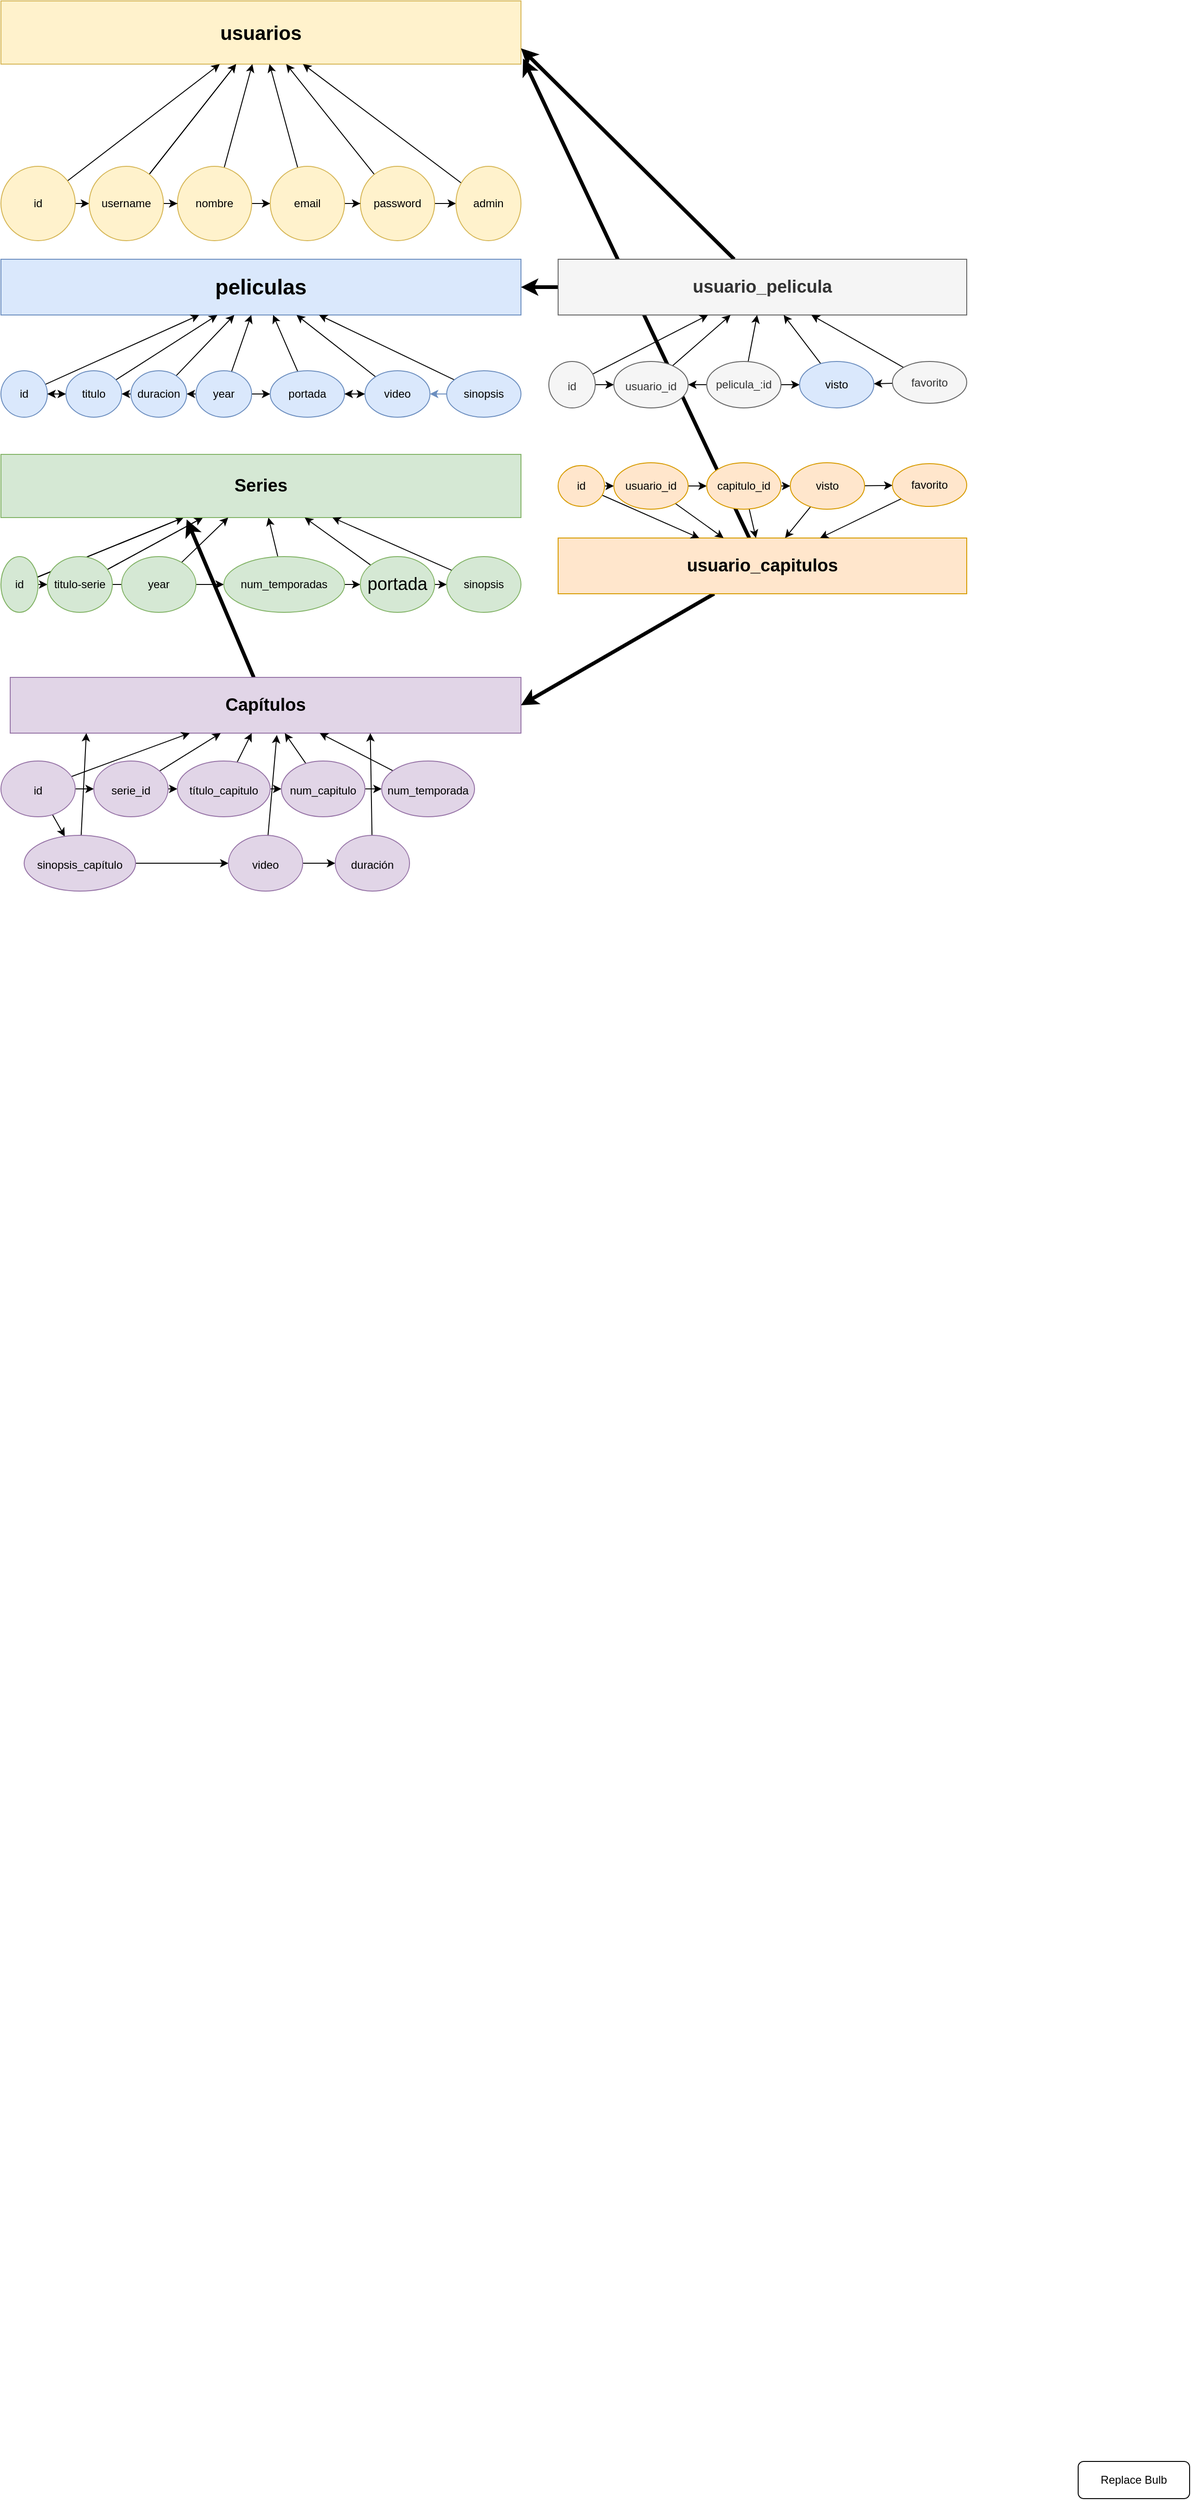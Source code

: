 <mxfile>
    <diagram id="C5RBs43oDa-KdzZeNtuy" name="Page-1">
        <mxGraphModel dx="2310" dy="2857" grid="1" gridSize="10" guides="1" tooltips="1" connect="1" arrows="1" fold="1" page="1" pageScale="1" pageWidth="827" pageHeight="1169" math="0" shadow="0">
            <root>
                <mxCell id="WIyWlLk6GJQsqaUBKTNV-0"/>
                <mxCell id="WIyWlLk6GJQsqaUBKTNV-1" parent="WIyWlLk6GJQsqaUBKTNV-0"/>
                <mxCell id="WIyWlLk6GJQsqaUBKTNV-12" value="Replace Bulb" style="rounded=1;whiteSpace=wrap;html=1;fontSize=12;glass=0;strokeWidth=1;shadow=0;" parent="WIyWlLk6GJQsqaUBKTNV-1" vertex="1">
                    <mxGeometry x="320" y="310" width="120" height="40" as="geometry"/>
                </mxCell>
                <mxCell id="0" value="&lt;font style=&quot;font-size: 21px;&quot;&gt;&lt;b&gt;usuarios&lt;/b&gt;&lt;/font&gt;" style="whiteSpace=wrap;html=1;fillColor=#fff2cc;strokeColor=#d6b656;" parent="WIyWlLk6GJQsqaUBKTNV-1" vertex="1">
                    <mxGeometry x="-840" y="-2338" width="560" height="68" as="geometry"/>
                </mxCell>
                <mxCell id="3" value="" style="edgeStyle=none;html=1;" parent="WIyWlLk6GJQsqaUBKTNV-1" source="1" target="2" edge="1">
                    <mxGeometry relative="1" as="geometry"/>
                </mxCell>
                <mxCell id="13" value="" style="edgeStyle=none;html=1;" parent="WIyWlLk6GJQsqaUBKTNV-1" source="1" target="0" edge="1">
                    <mxGeometry relative="1" as="geometry"/>
                </mxCell>
                <mxCell id="1" value="id" style="ellipse;whiteSpace=wrap;html=1;fillColor=#fff2cc;strokeColor=#d6b656;" parent="WIyWlLk6GJQsqaUBKTNV-1" vertex="1">
                    <mxGeometry x="-840" y="-2160" width="80" height="80" as="geometry"/>
                </mxCell>
                <mxCell id="5" value="" style="edgeStyle=none;html=1;" parent="WIyWlLk6GJQsqaUBKTNV-1" source="2" target="4" edge="1">
                    <mxGeometry relative="1" as="geometry"/>
                </mxCell>
                <mxCell id="14" value="" style="edgeStyle=none;html=1;" parent="WIyWlLk6GJQsqaUBKTNV-1" source="2" target="0" edge="1">
                    <mxGeometry relative="1" as="geometry"/>
                </mxCell>
                <mxCell id="7" value="" style="edgeStyle=none;html=1;" parent="WIyWlLk6GJQsqaUBKTNV-1" source="4" target="6" edge="1">
                    <mxGeometry relative="1" as="geometry"/>
                </mxCell>
                <mxCell id="17" value="" style="edgeStyle=none;html=1;" parent="WIyWlLk6GJQsqaUBKTNV-1" source="4" target="0" edge="1">
                    <mxGeometry relative="1" as="geometry"/>
                </mxCell>
                <mxCell id="16" value="" style="edgeStyle=none;html=1;" parent="WIyWlLk6GJQsqaUBKTNV-1" source="6" target="15" edge="1">
                    <mxGeometry relative="1" as="geometry"/>
                </mxCell>
                <mxCell id="18" value="" style="edgeStyle=none;html=1;startArrow=none;" parent="WIyWlLk6GJQsqaUBKTNV-1" source="2" target="0" edge="1">
                    <mxGeometry relative="1" as="geometry"/>
                </mxCell>
                <mxCell id="75" value="" style="edgeStyle=none;html=1;" parent="WIyWlLk6GJQsqaUBKTNV-1" source="6" target="0" edge="1">
                    <mxGeometry relative="1" as="geometry"/>
                </mxCell>
                <mxCell id="6" value="password" style="ellipse;whiteSpace=wrap;html=1;fillColor=#fff2cc;strokeColor=#d6b656;" parent="WIyWlLk6GJQsqaUBKTNV-1" vertex="1">
                    <mxGeometry x="-453" y="-2160" width="80" height="80" as="geometry"/>
                </mxCell>
                <mxCell id="19" value="" style="edgeStyle=none;html=1;" parent="WIyWlLk6GJQsqaUBKTNV-1" source="15" target="0" edge="1">
                    <mxGeometry relative="1" as="geometry"/>
                </mxCell>
                <mxCell id="15" value="admin" style="ellipse;whiteSpace=wrap;html=1;fillColor=#fff2cc;strokeColor=#d6b656;" parent="WIyWlLk6GJQsqaUBKTNV-1" vertex="1">
                    <mxGeometry x="-350" y="-2160" width="70" height="80" as="geometry"/>
                </mxCell>
                <mxCell id="23" value="" style="edgeStyle=none;html=1;" parent="WIyWlLk6GJQsqaUBKTNV-1" source="21" target="22" edge="1">
                    <mxGeometry relative="1" as="geometry"/>
                </mxCell>
                <mxCell id="33" value="" style="edgeStyle=none;html=1;" parent="WIyWlLk6GJQsqaUBKTNV-1" source="21" target="32" edge="1">
                    <mxGeometry relative="1" as="geometry"/>
                </mxCell>
                <mxCell id="68" value="" style="edgeStyle=none;html=1;fontSize=19;" parent="WIyWlLk6GJQsqaUBKTNV-1" source="21" target="32" edge="1">
                    <mxGeometry relative="1" as="geometry"/>
                </mxCell>
                <mxCell id="81" value="" style="edgeStyle=none;html=1;" parent="WIyWlLk6GJQsqaUBKTNV-1" source="21" target="32" edge="1">
                    <mxGeometry relative="1" as="geometry"/>
                </mxCell>
                <mxCell id="21" value="id" style="ellipse;whiteSpace=wrap;html=1;fillColor=#d5e8d4;strokeColor=#82b366;" parent="WIyWlLk6GJQsqaUBKTNV-1" vertex="1">
                    <mxGeometry x="-840" y="-1740" width="40" height="60" as="geometry"/>
                </mxCell>
                <mxCell id="25" value="" style="edgeStyle=none;html=1;" parent="WIyWlLk6GJQsqaUBKTNV-1" source="22" target="24" edge="1">
                    <mxGeometry relative="1" as="geometry"/>
                </mxCell>
                <mxCell id="34" value="" style="edgeStyle=none;html=1;" parent="WIyWlLk6GJQsqaUBKTNV-1" source="22" target="32" edge="1">
                    <mxGeometry relative="1" as="geometry"/>
                </mxCell>
                <mxCell id="35" value="" style="edgeStyle=none;html=1;" parent="WIyWlLk6GJQsqaUBKTNV-1" source="24" target="32" edge="1">
                    <mxGeometry relative="1" as="geometry"/>
                </mxCell>
                <mxCell id="86" value="" style="edgeStyle=none;html=1;" parent="WIyWlLk6GJQsqaUBKTNV-1" source="24" target="72" edge="1">
                    <mxGeometry relative="1" as="geometry"/>
                </mxCell>
                <mxCell id="24" value="num_temporadas" style="ellipse;whiteSpace=wrap;html=1;fillColor=#d5e8d4;strokeColor=#82b366;" parent="WIyWlLk6GJQsqaUBKTNV-1" vertex="1">
                    <mxGeometry x="-600" y="-1740" width="130" height="60" as="geometry"/>
                </mxCell>
                <mxCell id="36" value="" style="edgeStyle=none;html=1;startArrow=none;" parent="WIyWlLk6GJQsqaUBKTNV-1" source="22" target="32" edge="1">
                    <mxGeometry relative="1" as="geometry"/>
                </mxCell>
                <mxCell id="32" value="&lt;font style=&quot;font-size: 19px;&quot;&gt;&lt;b&gt;Series&lt;/b&gt;&lt;/font&gt;" style="whiteSpace=wrap;html=1;fillColor=#d5e8d4;strokeColor=#82b366;" parent="WIyWlLk6GJQsqaUBKTNV-1" vertex="1">
                    <mxGeometry x="-840" y="-1850" width="560" height="68" as="geometry"/>
                </mxCell>
                <mxCell id="40" value="" style="edgeStyle=none;html=1;endArrow=none;" parent="WIyWlLk6GJQsqaUBKTNV-1" source="6" target="4" edge="1">
                    <mxGeometry relative="1" as="geometry">
                        <mxPoint x="-468.113" y="-1687.035" as="sourcePoint"/>
                        <mxPoint x="-706.119" y="-2270" as="targetPoint"/>
                    </mxGeometry>
                </mxCell>
                <mxCell id="78" value="" style="edgeStyle=none;html=1;" parent="WIyWlLk6GJQsqaUBKTNV-1" source="4" target="76" edge="1">
                    <mxGeometry relative="1" as="geometry"/>
                </mxCell>
                <mxCell id="4" value="nombre" style="ellipse;whiteSpace=wrap;html=1;fillColor=#fff2cc;strokeColor=#d6b656;" parent="WIyWlLk6GJQsqaUBKTNV-1" vertex="1">
                    <mxGeometry x="-650" y="-2160" width="80" height="80" as="geometry"/>
                </mxCell>
                <mxCell id="41" value="" style="edgeStyle=none;html=1;startArrow=none;endArrow=none;" parent="WIyWlLk6GJQsqaUBKTNV-1" source="4" target="2" edge="1">
                    <mxGeometry relative="1" as="geometry">
                        <mxPoint x="-596.694" y="-2036.35" as="sourcePoint"/>
                        <mxPoint x="-704.342" y="-2270" as="targetPoint"/>
                    </mxGeometry>
                </mxCell>
                <mxCell id="2" value="username" style="ellipse;whiteSpace=wrap;html=1;fillColor=#fff2cc;strokeColor=#d6b656;" parent="WIyWlLk6GJQsqaUBKTNV-1" vertex="1">
                    <mxGeometry x="-745" y="-2160" width="80" height="80" as="geometry"/>
                </mxCell>
                <mxCell id="43" value="&lt;font style=&quot;font-size: 23px;&quot;&gt;&lt;b&gt;peliculas&lt;/b&gt;&lt;/font&gt;" style="whiteSpace=wrap;html=1;fillColor=#dae8fc;strokeColor=#6c8ebf;" parent="WIyWlLk6GJQsqaUBKTNV-1" vertex="1">
                    <mxGeometry x="-840" y="-2060" width="560" height="60" as="geometry"/>
                </mxCell>
                <mxCell id="51" value="" style="edgeStyle=none;html=1;" parent="WIyWlLk6GJQsqaUBKTNV-1" source="44" target="43" edge="1">
                    <mxGeometry relative="1" as="geometry"/>
                </mxCell>
                <mxCell id="59" value="" style="edgeStyle=none;html=1;" parent="WIyWlLk6GJQsqaUBKTNV-1" source="44" target="45" edge="1">
                    <mxGeometry relative="1" as="geometry"/>
                </mxCell>
                <mxCell id="44" value="id" style="ellipse;whiteSpace=wrap;html=1;fillColor=#dae8fc;strokeColor=#6c8ebf;" parent="WIyWlLk6GJQsqaUBKTNV-1" vertex="1">
                    <mxGeometry x="-840" y="-1940" width="50" height="50" as="geometry"/>
                </mxCell>
                <mxCell id="52" value="" style="edgeStyle=none;html=1;" parent="WIyWlLk6GJQsqaUBKTNV-1" source="45" target="44" edge="1">
                    <mxGeometry relative="1" as="geometry"/>
                </mxCell>
                <mxCell id="53" value="" style="edgeStyle=none;html=1;" parent="WIyWlLk6GJQsqaUBKTNV-1" source="45" target="43" edge="1">
                    <mxGeometry relative="1" as="geometry"/>
                </mxCell>
                <mxCell id="45" value="titulo" style="ellipse;whiteSpace=wrap;html=1;fillColor=#dae8fc;strokeColor=#6c8ebf;" parent="WIyWlLk6GJQsqaUBKTNV-1" vertex="1">
                    <mxGeometry x="-770" y="-1940" width="60" height="50" as="geometry"/>
                </mxCell>
                <mxCell id="54" value="" style="edgeStyle=none;html=1;" parent="WIyWlLk6GJQsqaUBKTNV-1" source="46" target="43" edge="1">
                    <mxGeometry relative="1" as="geometry"/>
                </mxCell>
                <mxCell id="55" value="" style="edgeStyle=none;html=1;" parent="WIyWlLk6GJQsqaUBKTNV-1" source="46" target="45" edge="1">
                    <mxGeometry relative="1" as="geometry"/>
                </mxCell>
                <mxCell id="46" value="duracion" style="ellipse;whiteSpace=wrap;html=1;fillColor=#dae8fc;strokeColor=#6c8ebf;" parent="WIyWlLk6GJQsqaUBKTNV-1" vertex="1">
                    <mxGeometry x="-700" y="-1940" width="60" height="50" as="geometry"/>
                </mxCell>
                <mxCell id="56" value="" style="edgeStyle=none;html=1;" parent="WIyWlLk6GJQsqaUBKTNV-1" source="47" target="46" edge="1">
                    <mxGeometry relative="1" as="geometry"/>
                </mxCell>
                <mxCell id="57" value="" style="edgeStyle=none;html=1;" parent="WIyWlLk6GJQsqaUBKTNV-1" source="47" target="48" edge="1">
                    <mxGeometry relative="1" as="geometry"/>
                </mxCell>
                <mxCell id="65" value="" style="edgeStyle=none;html=1;" parent="WIyWlLk6GJQsqaUBKTNV-1" source="47" target="43" edge="1">
                    <mxGeometry relative="1" as="geometry"/>
                </mxCell>
                <mxCell id="47" value="year" style="ellipse;whiteSpace=wrap;html=1;fillColor=#dae8fc;strokeColor=#6c8ebf;" parent="WIyWlLk6GJQsqaUBKTNV-1" vertex="1">
                    <mxGeometry x="-630" y="-1940" width="60" height="50" as="geometry"/>
                </mxCell>
                <mxCell id="58" value="" style="edgeStyle=none;html=1;" parent="WIyWlLk6GJQsqaUBKTNV-1" source="48" target="43" edge="1">
                    <mxGeometry relative="1" as="geometry"/>
                </mxCell>
                <mxCell id="61" value="" style="edgeStyle=none;html=1;" parent="WIyWlLk6GJQsqaUBKTNV-1" source="48" target="49" edge="1">
                    <mxGeometry relative="1" as="geometry"/>
                </mxCell>
                <mxCell id="48" value="portada" style="ellipse;whiteSpace=wrap;html=1;fillColor=#dae8fc;strokeColor=#6c8ebf;" parent="WIyWlLk6GJQsqaUBKTNV-1" vertex="1">
                    <mxGeometry x="-550" y="-1940" width="80" height="50" as="geometry"/>
                </mxCell>
                <mxCell id="60" value="" style="edgeStyle=none;html=1;" parent="WIyWlLk6GJQsqaUBKTNV-1" source="49" target="48" edge="1">
                    <mxGeometry relative="1" as="geometry"/>
                </mxCell>
                <mxCell id="63" value="" style="edgeStyle=none;html=1;" parent="WIyWlLk6GJQsqaUBKTNV-1" source="49" target="43" edge="1">
                    <mxGeometry relative="1" as="geometry"/>
                </mxCell>
                <mxCell id="49" value="video" style="ellipse;whiteSpace=wrap;html=1;fillColor=#dae8fc;strokeColor=#6c8ebf;" parent="WIyWlLk6GJQsqaUBKTNV-1" vertex="1">
                    <mxGeometry x="-448" y="-1940" width="70" height="50" as="geometry"/>
                </mxCell>
                <mxCell id="62" value="" style="edgeStyle=none;html=1;fillColor=#dae8fc;strokeColor=#6c8ebf;" parent="WIyWlLk6GJQsqaUBKTNV-1" source="50" target="49" edge="1">
                    <mxGeometry relative="1" as="geometry"/>
                </mxCell>
                <mxCell id="64" value="" style="edgeStyle=none;html=1;" parent="WIyWlLk6GJQsqaUBKTNV-1" source="50" target="43" edge="1">
                    <mxGeometry relative="1" as="geometry"/>
                </mxCell>
                <mxCell id="50" value="sinopsis" style="ellipse;whiteSpace=wrap;html=1;fillColor=#dae8fc;strokeColor=#6c8ebf;" parent="WIyWlLk6GJQsqaUBKTNV-1" vertex="1">
                    <mxGeometry x="-360" y="-1940" width="80" height="50" as="geometry"/>
                </mxCell>
                <mxCell id="22" value="titulo-serie" style="ellipse;whiteSpace=wrap;html=1;fillColor=#d5e8d4;strokeColor=#82b366;" parent="WIyWlLk6GJQsqaUBKTNV-1" vertex="1">
                    <mxGeometry x="-790" y="-1740" width="70" height="60" as="geometry"/>
                </mxCell>
                <mxCell id="83" value="" style="edgeStyle=none;html=1;" parent="WIyWlLk6GJQsqaUBKTNV-1" source="72" target="32" edge="1">
                    <mxGeometry relative="1" as="geometry"/>
                </mxCell>
                <mxCell id="85" value="" style="edgeStyle=none;html=1;" parent="WIyWlLk6GJQsqaUBKTNV-1" source="72" target="80" edge="1">
                    <mxGeometry relative="1" as="geometry"/>
                </mxCell>
                <mxCell id="72" value="portada" style="ellipse;whiteSpace=wrap;html=1;fontSize=19;fillColor=#d5e8d4;strokeColor=#82b366;" parent="WIyWlLk6GJQsqaUBKTNV-1" vertex="1">
                    <mxGeometry x="-453" y="-1740" width="80" height="60" as="geometry"/>
                </mxCell>
                <mxCell id="77" value="" style="edgeStyle=none;html=1;" parent="WIyWlLk6GJQsqaUBKTNV-1" source="76" target="0" edge="1">
                    <mxGeometry relative="1" as="geometry"/>
                </mxCell>
                <mxCell id="76" value="email" style="ellipse;whiteSpace=wrap;html=1;fillColor=#fff2cc;strokeColor=#d6b656;" parent="WIyWlLk6GJQsqaUBKTNV-1" vertex="1">
                    <mxGeometry x="-550" y="-2160" width="80" height="80" as="geometry"/>
                </mxCell>
                <mxCell id="82" value="" style="edgeStyle=none;html=1;" parent="WIyWlLk6GJQsqaUBKTNV-1" source="79" target="32" edge="1">
                    <mxGeometry relative="1" as="geometry"/>
                </mxCell>
                <mxCell id="79" value="year" style="ellipse;whiteSpace=wrap;html=1;fillColor=#d5e8d4;strokeColor=#82b366;" parent="WIyWlLk6GJQsqaUBKTNV-1" vertex="1">
                    <mxGeometry x="-710" y="-1740" width="80" height="60" as="geometry"/>
                </mxCell>
                <mxCell id="84" value="" style="edgeStyle=none;html=1;" parent="WIyWlLk6GJQsqaUBKTNV-1" source="80" target="32" edge="1">
                    <mxGeometry relative="1" as="geometry"/>
                </mxCell>
                <mxCell id="80" value="sinopsis" style="ellipse;whiteSpace=wrap;html=1;fillColor=#d5e8d4;strokeColor=#82b366;" parent="WIyWlLk6GJQsqaUBKTNV-1" vertex="1">
                    <mxGeometry x="-360" y="-1740" width="80" height="60" as="geometry"/>
                </mxCell>
                <mxCell id="113" style="edgeStyle=none;html=1;fontSize=12;strokeWidth=4;" parent="WIyWlLk6GJQsqaUBKTNV-1" source="87" edge="1">
                    <mxGeometry relative="1" as="geometry">
                        <mxPoint x="-640" y="-1780" as="targetPoint"/>
                    </mxGeometry>
                </mxCell>
                <mxCell id="87" value="&lt;font style=&quot;font-size: 19px;&quot;&gt;&lt;b&gt;Capítulos&lt;/b&gt;&lt;/font&gt;" style="whiteSpace=wrap;html=1;fillColor=#e1d5e7;strokeColor=#9673a6;" parent="WIyWlLk6GJQsqaUBKTNV-1" vertex="1">
                    <mxGeometry x="-830" y="-1610" width="550" height="60" as="geometry"/>
                </mxCell>
                <mxCell id="90" value="" style="edgeStyle=none;html=1;fontSize=19;" parent="WIyWlLk6GJQsqaUBKTNV-1" source="88" target="89" edge="1">
                    <mxGeometry relative="1" as="geometry"/>
                </mxCell>
                <mxCell id="103" value="" style="edgeStyle=none;html=1;fontSize=12;" parent="WIyWlLk6GJQsqaUBKTNV-1" source="88" target="87" edge="1">
                    <mxGeometry relative="1" as="geometry"/>
                </mxCell>
                <mxCell id="110" value="" style="edgeStyle=none;html=1;fontSize=12;" parent="WIyWlLk6GJQsqaUBKTNV-1" source="88" target="97" edge="1">
                    <mxGeometry relative="1" as="geometry"/>
                </mxCell>
                <mxCell id="88" value="&lt;font style=&quot;font-size: 12px;&quot;&gt;id&lt;/font&gt;" style="ellipse;whiteSpace=wrap;html=1;fontSize=19;fillColor=#e1d5e7;strokeColor=#9673a6;" parent="WIyWlLk6GJQsqaUBKTNV-1" vertex="1">
                    <mxGeometry x="-840" y="-1520" width="80" height="60" as="geometry"/>
                </mxCell>
                <mxCell id="92" value="" style="edgeStyle=none;html=1;fontSize=12;" parent="WIyWlLk6GJQsqaUBKTNV-1" source="89" target="91" edge="1">
                    <mxGeometry relative="1" as="geometry"/>
                </mxCell>
                <mxCell id="104" value="" style="edgeStyle=none;html=1;fontSize=12;" parent="WIyWlLk6GJQsqaUBKTNV-1" source="89" target="87" edge="1">
                    <mxGeometry relative="1" as="geometry"/>
                </mxCell>
                <mxCell id="89" value="&lt;font style=&quot;font-size: 12px;&quot;&gt;serie_id&lt;/font&gt;" style="ellipse;whiteSpace=wrap;html=1;fontSize=19;fillColor=#e1d5e7;strokeColor=#9673a6;" parent="WIyWlLk6GJQsqaUBKTNV-1" vertex="1">
                    <mxGeometry x="-740" y="-1520" width="80" height="60" as="geometry"/>
                </mxCell>
                <mxCell id="94" value="" style="edgeStyle=none;html=1;fontSize=12;" parent="WIyWlLk6GJQsqaUBKTNV-1" source="91" target="93" edge="1">
                    <mxGeometry relative="1" as="geometry"/>
                </mxCell>
                <mxCell id="105" value="" style="edgeStyle=none;html=1;fontSize=12;" parent="WIyWlLk6GJQsqaUBKTNV-1" source="91" target="87" edge="1">
                    <mxGeometry relative="1" as="geometry"/>
                </mxCell>
                <mxCell id="91" value="&lt;font style=&quot;font-size: 12px;&quot;&gt;título_capitulo&lt;/font&gt;" style="ellipse;whiteSpace=wrap;html=1;fontSize=19;fillColor=#e1d5e7;strokeColor=#9673a6;" parent="WIyWlLk6GJQsqaUBKTNV-1" vertex="1">
                    <mxGeometry x="-650" y="-1520" width="100" height="60" as="geometry"/>
                </mxCell>
                <mxCell id="96" value="" style="edgeStyle=none;html=1;fontSize=12;" parent="WIyWlLk6GJQsqaUBKTNV-1" source="93" target="95" edge="1">
                    <mxGeometry relative="1" as="geometry"/>
                </mxCell>
                <mxCell id="106" value="" style="edgeStyle=none;html=1;fontSize=12;" parent="WIyWlLk6GJQsqaUBKTNV-1" source="93" target="87" edge="1">
                    <mxGeometry relative="1" as="geometry"/>
                </mxCell>
                <mxCell id="93" value="&lt;font style=&quot;font-size: 12px;&quot;&gt;num_capitulo&lt;/font&gt;" style="ellipse;whiteSpace=wrap;html=1;fontSize=19;fillColor=#e1d5e7;strokeColor=#9673a6;" parent="WIyWlLk6GJQsqaUBKTNV-1" vertex="1">
                    <mxGeometry x="-538" y="-1520" width="90" height="60" as="geometry"/>
                </mxCell>
                <mxCell id="107" value="" style="edgeStyle=none;html=1;fontSize=12;" parent="WIyWlLk6GJQsqaUBKTNV-1" source="95" target="87" edge="1">
                    <mxGeometry relative="1" as="geometry"/>
                </mxCell>
                <mxCell id="95" value="&lt;font style=&quot;font-size: 12px;&quot;&gt;num_temporada&lt;/font&gt;" style="ellipse;whiteSpace=wrap;html=1;fontSize=19;fillColor=#e1d5e7;strokeColor=#9673a6;" parent="WIyWlLk6GJQsqaUBKTNV-1" vertex="1">
                    <mxGeometry x="-430" y="-1520" width="100" height="60" as="geometry"/>
                </mxCell>
                <mxCell id="100" value="" style="edgeStyle=none;html=1;fontSize=12;" parent="WIyWlLk6GJQsqaUBKTNV-1" source="97" target="99" edge="1">
                    <mxGeometry relative="1" as="geometry"/>
                </mxCell>
                <mxCell id="109" style="edgeStyle=none;html=1;entryX=0.149;entryY=1;entryDx=0;entryDy=0;entryPerimeter=0;fontSize=12;" parent="WIyWlLk6GJQsqaUBKTNV-1" source="97" target="87" edge="1">
                    <mxGeometry relative="1" as="geometry"/>
                </mxCell>
                <mxCell id="97" value="&lt;font style=&quot;font-size: 12px;&quot;&gt;sinopsis_capítulo&lt;/font&gt;" style="ellipse;whiteSpace=wrap;html=1;fontSize=19;fillColor=#e1d5e7;strokeColor=#9673a6;" parent="WIyWlLk6GJQsqaUBKTNV-1" vertex="1">
                    <mxGeometry x="-815" y="-1440" width="120" height="60" as="geometry"/>
                </mxCell>
                <mxCell id="102" value="" style="edgeStyle=none;html=1;fontSize=12;" parent="WIyWlLk6GJQsqaUBKTNV-1" source="99" target="101" edge="1">
                    <mxGeometry relative="1" as="geometry"/>
                </mxCell>
                <mxCell id="112" style="edgeStyle=none;html=1;entryX=0.522;entryY=1.033;entryDx=0;entryDy=0;entryPerimeter=0;fontSize=12;" parent="WIyWlLk6GJQsqaUBKTNV-1" source="99" target="87" edge="1">
                    <mxGeometry relative="1" as="geometry"/>
                </mxCell>
                <mxCell id="99" value="&lt;font style=&quot;font-size: 12px;&quot;&gt;video&lt;/font&gt;" style="ellipse;whiteSpace=wrap;html=1;fontSize=19;fillColor=#e1d5e7;strokeColor=#9673a6;" parent="WIyWlLk6GJQsqaUBKTNV-1" vertex="1">
                    <mxGeometry x="-595" y="-1440" width="80" height="60" as="geometry"/>
                </mxCell>
                <mxCell id="111" style="edgeStyle=none;html=1;entryX=0.705;entryY=1;entryDx=0;entryDy=0;entryPerimeter=0;fontSize=12;" parent="WIyWlLk6GJQsqaUBKTNV-1" source="101" target="87" edge="1">
                    <mxGeometry relative="1" as="geometry"/>
                </mxCell>
                <mxCell id="101" value="&lt;font style=&quot;font-size: 12px;&quot;&gt;duración&lt;/font&gt;" style="ellipse;whiteSpace=wrap;html=1;fontSize=19;fillColor=#e1d5e7;strokeColor=#9673a6;" parent="WIyWlLk6GJQsqaUBKTNV-1" vertex="1">
                    <mxGeometry x="-480" y="-1440" width="80" height="60" as="geometry"/>
                </mxCell>
                <mxCell id="115" style="edgeStyle=none;html=1;entryX=1.004;entryY=0.912;entryDx=0;entryDy=0;entryPerimeter=0;strokeWidth=4;fontSize=12;" parent="WIyWlLk6GJQsqaUBKTNV-1" source="114" target="0" edge="1">
                    <mxGeometry relative="1" as="geometry"/>
                </mxCell>
                <mxCell id="116" style="edgeStyle=none;html=1;entryX=1;entryY=0.5;entryDx=0;entryDy=0;strokeWidth=4;fontSize=12;" parent="WIyWlLk6GJQsqaUBKTNV-1" source="114" target="87" edge="1">
                    <mxGeometry relative="1" as="geometry"/>
                </mxCell>
                <mxCell id="114" value="&lt;font style=&quot;font-size: 19px;&quot;&gt;&lt;b&gt;usuario_capitulos&lt;/b&gt;&lt;/font&gt;" style="whiteSpace=wrap;html=1;fontSize=12;fillColor=#ffe6cc;strokeColor=#d79b00;" parent="WIyWlLk6GJQsqaUBKTNV-1" vertex="1">
                    <mxGeometry x="-240" y="-1760" width="440" height="60" as="geometry"/>
                </mxCell>
                <mxCell id="118" value="" style="edgeStyle=none;html=1;strokeWidth=1;fontSize=12;" parent="WIyWlLk6GJQsqaUBKTNV-1" source="117" target="114" edge="1">
                    <mxGeometry relative="1" as="geometry"/>
                </mxCell>
                <mxCell id="120" value="" style="edgeStyle=none;html=1;strokeWidth=1;fontSize=12;" parent="WIyWlLk6GJQsqaUBKTNV-1" source="117" target="119" edge="1">
                    <mxGeometry relative="1" as="geometry"/>
                </mxCell>
                <mxCell id="117" value="id" style="ellipse;whiteSpace=wrap;html=1;fontSize=12;fillColor=#ffe6cc;strokeColor=#d79b00;" parent="WIyWlLk6GJQsqaUBKTNV-1" vertex="1">
                    <mxGeometry x="-240" y="-1838" width="50" height="44" as="geometry"/>
                </mxCell>
                <mxCell id="122" value="" style="edgeStyle=none;html=1;strokeWidth=1;fontSize=12;" parent="WIyWlLk6GJQsqaUBKTNV-1" source="119" target="121" edge="1">
                    <mxGeometry relative="1" as="geometry"/>
                </mxCell>
                <mxCell id="127" value="" style="edgeStyle=none;html=1;strokeWidth=1;fontSize=12;" parent="WIyWlLk6GJQsqaUBKTNV-1" source="119" target="114" edge="1">
                    <mxGeometry relative="1" as="geometry"/>
                </mxCell>
                <mxCell id="119" value="usuario_id" style="ellipse;whiteSpace=wrap;html=1;fillColor=#ffe6cc;strokeColor=#d79b00;" parent="WIyWlLk6GJQsqaUBKTNV-1" vertex="1">
                    <mxGeometry x="-180" y="-1841" width="80" height="50" as="geometry"/>
                </mxCell>
                <mxCell id="124" value="" style="edgeStyle=none;html=1;strokeWidth=1;fontSize=12;" parent="WIyWlLk6GJQsqaUBKTNV-1" source="121" target="123" edge="1">
                    <mxGeometry relative="1" as="geometry"/>
                </mxCell>
                <mxCell id="128" value="" style="edgeStyle=none;html=1;strokeWidth=1;fontSize=12;" parent="WIyWlLk6GJQsqaUBKTNV-1" source="121" target="114" edge="1">
                    <mxGeometry relative="1" as="geometry"/>
                </mxCell>
                <mxCell id="121" value="capitulo_id" style="ellipse;whiteSpace=wrap;html=1;fillColor=#ffe6cc;strokeColor=#d79b00;" parent="WIyWlLk6GJQsqaUBKTNV-1" vertex="1">
                    <mxGeometry x="-80" y="-1841" width="80" height="50" as="geometry"/>
                </mxCell>
                <mxCell id="126" value="" style="edgeStyle=none;html=1;strokeWidth=1;fontSize=12;" parent="WIyWlLk6GJQsqaUBKTNV-1" source="123" target="125" edge="1">
                    <mxGeometry relative="1" as="geometry"/>
                </mxCell>
                <mxCell id="129" style="edgeStyle=none;html=1;strokeWidth=1;fontSize=12;" parent="WIyWlLk6GJQsqaUBKTNV-1" source="123" target="114" edge="1">
                    <mxGeometry relative="1" as="geometry"/>
                </mxCell>
                <mxCell id="123" value="visto" style="ellipse;whiteSpace=wrap;html=1;fillColor=#ffe6cc;strokeColor=#d79b00;" parent="WIyWlLk6GJQsqaUBKTNV-1" vertex="1">
                    <mxGeometry x="10" y="-1841" width="80" height="50" as="geometry"/>
                </mxCell>
                <mxCell id="130" style="edgeStyle=none;html=1;strokeWidth=1;fontSize=12;" parent="WIyWlLk6GJQsqaUBKTNV-1" source="125" target="114" edge="1">
                    <mxGeometry relative="1" as="geometry"/>
                </mxCell>
                <mxCell id="125" value="favorito" style="ellipse;whiteSpace=wrap;html=1;fillColor=#ffe6cc;strokeColor=#d79b00;" parent="WIyWlLk6GJQsqaUBKTNV-1" vertex="1">
                    <mxGeometry x="120" y="-1840" width="80" height="46" as="geometry"/>
                </mxCell>
                <mxCell id="132" style="edgeStyle=none;html=1;entryX=1;entryY=0.75;entryDx=0;entryDy=0;strokeWidth=4;fontSize=19;" parent="WIyWlLk6GJQsqaUBKTNV-1" source="131" target="0" edge="1">
                    <mxGeometry relative="1" as="geometry"/>
                </mxCell>
                <mxCell id="133" value="" style="edgeStyle=none;html=1;strokeWidth=4;fontSize=19;" parent="WIyWlLk6GJQsqaUBKTNV-1" source="131" target="43" edge="1">
                    <mxGeometry relative="1" as="geometry"/>
                </mxCell>
                <mxCell id="131" value="&lt;b&gt;usuario_pelicula&lt;/b&gt;" style="whiteSpace=wrap;html=1;fontSize=19;fillColor=#f5f5f5;fontColor=#333333;strokeColor=#666666;" parent="WIyWlLk6GJQsqaUBKTNV-1" vertex="1">
                    <mxGeometry x="-240" y="-2060" width="440" height="60" as="geometry"/>
                </mxCell>
                <mxCell id="144" value="" style="edgeStyle=none;html=1;strokeWidth=1;fontSize=12;" parent="WIyWlLk6GJQsqaUBKTNV-1" source="134" target="131" edge="1">
                    <mxGeometry relative="1" as="geometry"/>
                </mxCell>
                <mxCell id="145" value="" style="edgeStyle=none;html=1;strokeWidth=1;fontSize=12;" parent="WIyWlLk6GJQsqaUBKTNV-1" source="134" target="135" edge="1">
                    <mxGeometry relative="1" as="geometry"/>
                </mxCell>
                <mxCell id="134" value="&lt;font style=&quot;font-size: 12px;&quot;&gt;id&lt;/font&gt;" style="ellipse;whiteSpace=wrap;html=1;fontSize=19;fillColor=#f5f5f5;fontColor=#333333;strokeColor=#666666;" parent="WIyWlLk6GJQsqaUBKTNV-1" vertex="1">
                    <mxGeometry x="-250" y="-1950" width="50" height="50" as="geometry"/>
                </mxCell>
                <mxCell id="150" value="" style="edgeStyle=none;html=1;strokeWidth=1;fontSize=12;" parent="WIyWlLk6GJQsqaUBKTNV-1" source="135" target="131" edge="1">
                    <mxGeometry relative="1" as="geometry"/>
                </mxCell>
                <mxCell id="135" value="&lt;font style=&quot;font-size: 12px;&quot;&gt;usuario_id&lt;/font&gt;" style="ellipse;whiteSpace=wrap;html=1;fontSize=19;fillColor=#f5f5f5;fontColor=#333333;strokeColor=#666666;" parent="WIyWlLk6GJQsqaUBKTNV-1" vertex="1">
                    <mxGeometry x="-180" y="-1950" width="80" height="50" as="geometry"/>
                </mxCell>
                <mxCell id="139" value="" style="edgeStyle=none;html=1;strokeWidth=1;fontSize=12;" parent="WIyWlLk6GJQsqaUBKTNV-1" source="137" target="138" edge="1">
                    <mxGeometry relative="1" as="geometry"/>
                </mxCell>
                <mxCell id="146" value="" style="edgeStyle=none;html=1;strokeWidth=1;fontSize=12;" parent="WIyWlLk6GJQsqaUBKTNV-1" source="137" target="135" edge="1">
                    <mxGeometry relative="1" as="geometry"/>
                </mxCell>
                <mxCell id="149" value="" style="edgeStyle=none;html=1;strokeWidth=1;fontSize=12;" parent="WIyWlLk6GJQsqaUBKTNV-1" source="137" target="131" edge="1">
                    <mxGeometry relative="1" as="geometry"/>
                </mxCell>
                <mxCell id="137" value="pelicula_:id" style="ellipse;whiteSpace=wrap;html=1;fontSize=12;fillColor=#f5f5f5;fontColor=#333333;strokeColor=#666666;" parent="WIyWlLk6GJQsqaUBKTNV-1" vertex="1">
                    <mxGeometry x="-80" y="-1950" width="80" height="50" as="geometry"/>
                </mxCell>
                <mxCell id="148" value="" style="edgeStyle=none;html=1;strokeWidth=1;fontSize=12;" parent="WIyWlLk6GJQsqaUBKTNV-1" source="138" target="131" edge="1">
                    <mxGeometry relative="1" as="geometry"/>
                </mxCell>
                <mxCell id="138" value="visto" style="ellipse;whiteSpace=wrap;html=1;strokeWidth=1;fillColor=#dae8fc;strokeColor=#6c8ebf;" parent="WIyWlLk6GJQsqaUBKTNV-1" vertex="1">
                    <mxGeometry x="20" y="-1950" width="80" height="50" as="geometry"/>
                </mxCell>
                <mxCell id="143" value="" style="edgeStyle=none;html=1;strokeWidth=1;fontSize=12;" parent="WIyWlLk6GJQsqaUBKTNV-1" source="140" target="138" edge="1">
                    <mxGeometry relative="1" as="geometry"/>
                </mxCell>
                <mxCell id="147" value="" style="edgeStyle=none;html=1;strokeWidth=1;fontSize=12;" parent="WIyWlLk6GJQsqaUBKTNV-1" source="140" target="131" edge="1">
                    <mxGeometry relative="1" as="geometry"/>
                </mxCell>
                <mxCell id="140" value="favorito" style="ellipse;whiteSpace=wrap;html=1;fillColor=#f5f5f5;fontColor=#333333;strokeColor=#666666;" parent="WIyWlLk6GJQsqaUBKTNV-1" vertex="1">
                    <mxGeometry x="120" y="-1950" width="80" height="45" as="geometry"/>
                </mxCell>
            </root>
        </mxGraphModel>
    </diagram>
</mxfile>